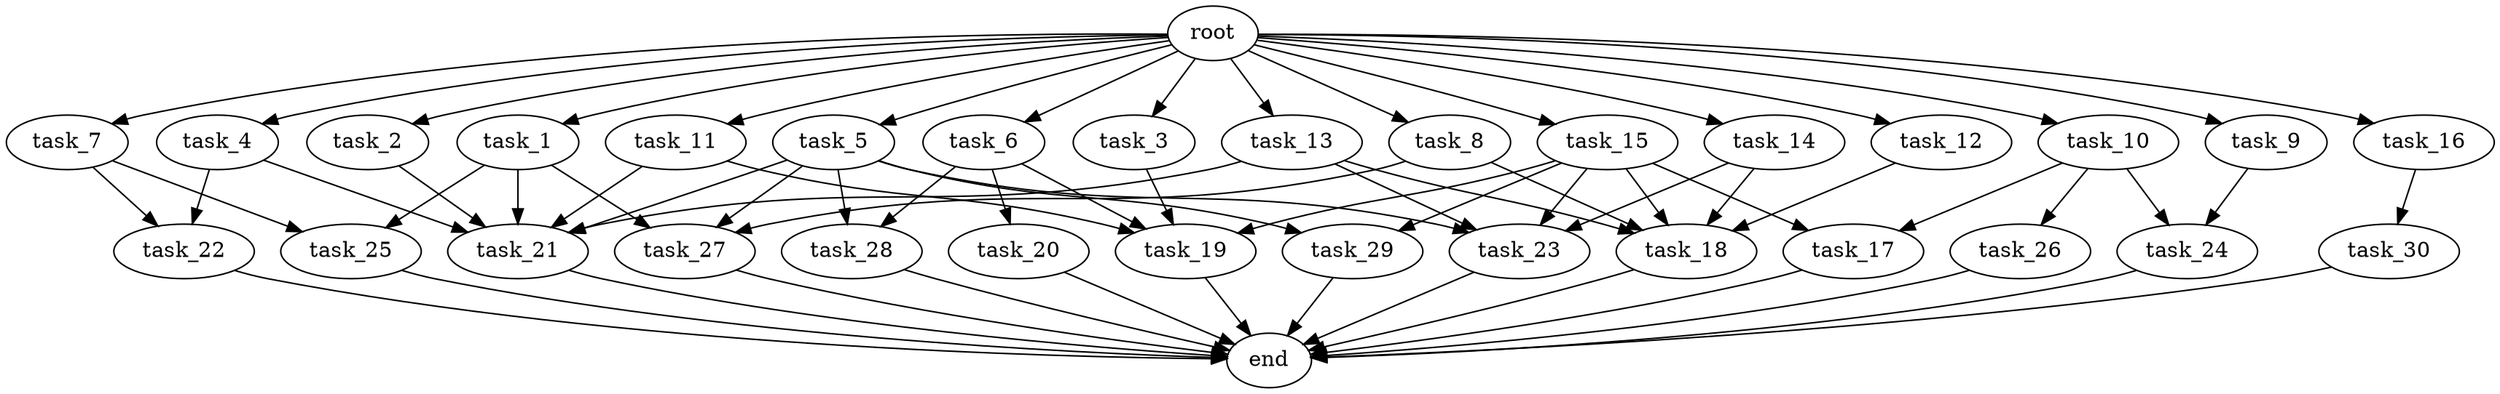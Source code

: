 digraph G {
  root [size="0.000000e+00"];
  task_1 [size="5.384585e+09"];
  task_2 [size="4.455135e+09"];
  task_3 [size="6.715906e+09"];
  task_4 [size="8.746820e+08"];
  task_5 [size="5.118363e+09"];
  task_6 [size="1.945306e+09"];
  task_7 [size="3.178260e+09"];
  task_8 [size="6.051173e+09"];
  task_9 [size="9.434078e+09"];
  task_10 [size="9.084561e+09"];
  task_11 [size="3.611288e+09"];
  task_12 [size="1.480311e+09"];
  task_13 [size="8.538187e+09"];
  task_14 [size="3.696930e+09"];
  task_15 [size="3.728939e+09"];
  task_16 [size="2.847219e+09"];
  task_17 [size="3.514199e+09"];
  task_18 [size="9.775259e+09"];
  task_19 [size="8.743143e+09"];
  task_20 [size="8.768987e+08"];
  task_21 [size="7.278806e+09"];
  task_22 [size="4.442759e+09"];
  task_23 [size="9.925979e+09"];
  task_24 [size="8.037051e+09"];
  task_25 [size="2.887052e+09"];
  task_26 [size="8.056922e+09"];
  task_27 [size="9.703636e+09"];
  task_28 [size="4.238898e+09"];
  task_29 [size="8.964392e+09"];
  task_30 [size="1.396537e+09"];
  end [size="0.000000e+00"];

  root -> task_1 [size="1.000000e-12"];
  root -> task_2 [size="1.000000e-12"];
  root -> task_3 [size="1.000000e-12"];
  root -> task_4 [size="1.000000e-12"];
  root -> task_5 [size="1.000000e-12"];
  root -> task_6 [size="1.000000e-12"];
  root -> task_7 [size="1.000000e-12"];
  root -> task_8 [size="1.000000e-12"];
  root -> task_9 [size="1.000000e-12"];
  root -> task_10 [size="1.000000e-12"];
  root -> task_11 [size="1.000000e-12"];
  root -> task_12 [size="1.000000e-12"];
  root -> task_13 [size="1.000000e-12"];
  root -> task_14 [size="1.000000e-12"];
  root -> task_15 [size="1.000000e-12"];
  root -> task_16 [size="1.000000e-12"];
  task_1 -> task_21 [size="1.213134e+08"];
  task_1 -> task_25 [size="1.443526e+08"];
  task_1 -> task_27 [size="3.234545e+08"];
  task_2 -> task_21 [size="1.213134e+08"];
  task_3 -> task_19 [size="2.185786e+08"];
  task_4 -> task_21 [size="1.213134e+08"];
  task_4 -> task_22 [size="2.221380e+08"];
  task_5 -> task_21 [size="1.213134e+08"];
  task_5 -> task_23 [size="2.481495e+08"];
  task_5 -> task_27 [size="3.234545e+08"];
  task_5 -> task_28 [size="2.119449e+08"];
  task_5 -> task_29 [size="4.482196e+08"];
  task_6 -> task_19 [size="2.185786e+08"];
  task_6 -> task_20 [size="8.768987e+07"];
  task_6 -> task_28 [size="2.119449e+08"];
  task_7 -> task_22 [size="2.221380e+08"];
  task_7 -> task_25 [size="1.443526e+08"];
  task_8 -> task_18 [size="1.955052e+08"];
  task_8 -> task_27 [size="3.234545e+08"];
  task_9 -> task_24 [size="4.018526e+08"];
  task_10 -> task_17 [size="1.757099e+08"];
  task_10 -> task_24 [size="4.018526e+08"];
  task_10 -> task_26 [size="8.056922e+08"];
  task_11 -> task_19 [size="2.185786e+08"];
  task_11 -> task_21 [size="1.213134e+08"];
  task_12 -> task_18 [size="1.955052e+08"];
  task_13 -> task_18 [size="1.955052e+08"];
  task_13 -> task_21 [size="1.213134e+08"];
  task_13 -> task_23 [size="2.481495e+08"];
  task_14 -> task_18 [size="1.955052e+08"];
  task_14 -> task_23 [size="2.481495e+08"];
  task_15 -> task_17 [size="1.757099e+08"];
  task_15 -> task_18 [size="1.955052e+08"];
  task_15 -> task_19 [size="2.185786e+08"];
  task_15 -> task_23 [size="2.481495e+08"];
  task_15 -> task_29 [size="4.482196e+08"];
  task_16 -> task_30 [size="1.396537e+08"];
  task_17 -> end [size="1.000000e-12"];
  task_18 -> end [size="1.000000e-12"];
  task_19 -> end [size="1.000000e-12"];
  task_20 -> end [size="1.000000e-12"];
  task_21 -> end [size="1.000000e-12"];
  task_22 -> end [size="1.000000e-12"];
  task_23 -> end [size="1.000000e-12"];
  task_24 -> end [size="1.000000e-12"];
  task_25 -> end [size="1.000000e-12"];
  task_26 -> end [size="1.000000e-12"];
  task_27 -> end [size="1.000000e-12"];
  task_28 -> end [size="1.000000e-12"];
  task_29 -> end [size="1.000000e-12"];
  task_30 -> end [size="1.000000e-12"];
}
